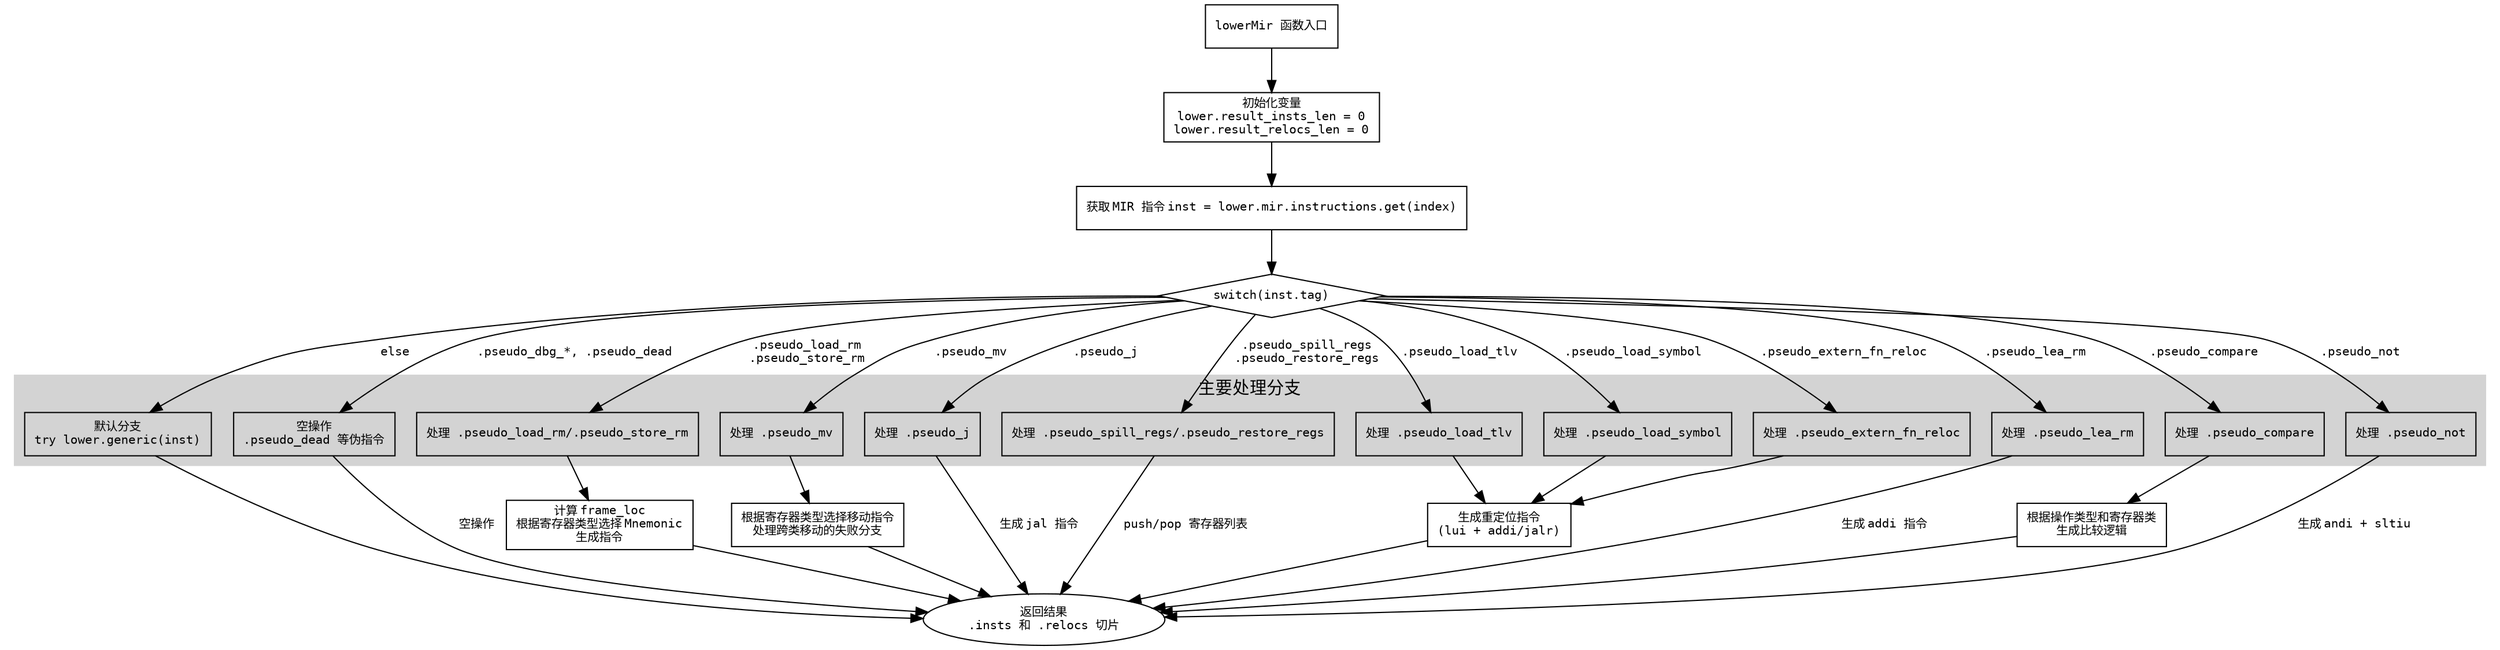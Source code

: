 
digraph flowchart {
    node [shape=rectangle, fontname="Courier", fontsize=10];
    edge [fontname="Courier", fontsize=10];

    start [label="lowerMir 函数入口"];
    init_vars [label="初始化变量\nlower.result_insts_len = 0\nlower.result_relocs_len = 0"];
    get_inst [label="获取 MIR 指令 inst = lower.mir.instructions.get(index)"];
    switch_tag [label="switch(inst.tag)", shape=diamond];

    subgraph cluster_main {
        label="主要处理分支";
        style=filled;
        color=lightgrey;

        default_case [label="默认分支\ntry lower.generic(inst)"];
        pseudo_dead [label="空操作\n.pseudo_dead 等伪指令"];
        pseudo_load_store [label="处理 .pseudo_load_rm/.pseudo_store_rm"];
        pseudo_mv [label="处理 .pseudo_mv"];
        pseudo_j [label="处理 .pseudo_j"];
        pseudo_spill_restore [label="处理 .pseudo_spill_regs/.pseudo_restore_regs"];
        pseudo_load_symbol [label="处理 .pseudo_load_symbol"];
        pseudo_load_tlv [label="处理 .pseudo_load_tlv"];
        pseudo_lea_rm [label="处理 .pseudo_lea_rm"];
        pseudo_compare [label="处理 .pseudo_compare"];
        pseudo_not [label="处理 .pseudo_not"];
        pseudo_extern_fn_reloc [label="处理 .pseudo_extern_fn_reloc"];
    }

    handle_load_store [label="计算 frame_loc\n根据寄存器类型选择 Mnemonic\n生成指令"];
    handle_mv [label="根据寄存器类型选择移动指令\n处理跨类移动的失败分支"];
    handle_compare [label="根据操作类型和寄存器类\n生成比较逻辑"];
    handle_reloc [label="生成重定位指令\n(lui + addi/jalr)"];
    return_result [label="返回结果\n.insts 和 .relocs 切片"];

    start -> init_vars;
    init_vars -> get_inst;
    get_inst -> switch_tag;

    switch_tag -> default_case [label="else"];
    switch_tag -> pseudo_dead [label=".pseudo_dbg_*, .pseudo_dead"];
    switch_tag -> pseudo_load_store [label=".pseudo_load_rm\n.pseudo_store_rm"];
    switch_tag -> pseudo_mv [label=".pseudo_mv"];
    switch_tag -> pseudo_j [label=".pseudo_j"];
    switch_tag -> pseudo_spill_restore [label=".pseudo_spill_regs\n.pseudo_restore_regs"];
    switch_tag -> pseudo_load_symbol [label=".pseudo_load_symbol"];
    switch_tag -> pseudo_load_tlv [label=".pseudo_load_tlv"];
    switch_tag -> pseudo_lea_rm [label=".pseudo_lea_rm"];
    switch_tag -> pseudo_compare [label=".pseudo_compare"];
    switch_tag -> pseudo_not [label=".pseudo_not"];
    switch_tag -> pseudo_extern_fn_reloc [label=".pseudo_extern_fn_reloc"];

    pseudo_load_store -> handle_load_store;
    handle_load_store -> return_result;

    pseudo_mv -> handle_mv;
    handle_mv -> return_result;

    pseudo_compare -> handle_compare;
    handle_compare -> return_result;

    pseudo_load_symbol -> handle_reloc;
    pseudo_load_tlv -> handle_reloc;
    pseudo_extern_fn_reloc -> handle_reloc;
    handle_reloc -> return_result;

    pseudo_j -> return_result [label="生成 jal 指令"];
    pseudo_spill_restore -> return_result [label="push/pop 寄存器列表"];
    pseudo_lea_rm -> return_result [label="生成 addi 指令"];
    pseudo_not -> return_result [label="生成 andi + sltiu"];
    pseudo_dead -> return_result [label="空操作"];

    default_case -> return_result;

    return_result [shape=ellipse];
}

